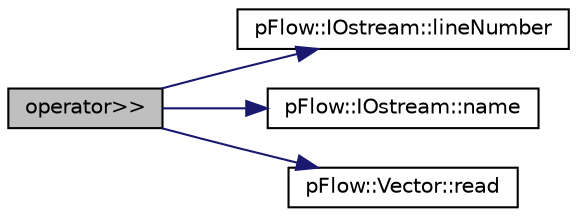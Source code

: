 digraph "operator&gt;&gt;"
{
 // LATEX_PDF_SIZE
  edge [fontname="Helvetica",fontsize="10",labelfontname="Helvetica",labelfontsize="10"];
  node [fontname="Helvetica",fontsize="10",shape=record];
  rankdir="LR";
  Node1 [label="operator\>\>",height=0.2,width=0.4,color="black", fillcolor="grey75", style="filled", fontcolor="black",tooltip=" "];
  Node1 -> Node2 [color="midnightblue",fontsize="10",style="solid",fontname="Helvetica"];
  Node2 [label="pFlow::IOstream::lineNumber",height=0.2,width=0.4,color="black", fillcolor="white", style="filled",URL="$classpFlow_1_1IOstream.html#a607efe5fb94edbe4cfa890c4907e76c3",tooltip="Const access to the current stream line number."];
  Node1 -> Node3 [color="midnightblue",fontsize="10",style="solid",fontname="Helvetica"];
  Node3 [label="pFlow::IOstream::name",height=0.2,width=0.4,color="black", fillcolor="white", style="filled",URL="$classpFlow_1_1IOstream.html#ac9b54653d0ec63ee05f64a185437b335",tooltip="Return the name of the stream."];
  Node1 -> Node4 [color="midnightblue",fontsize="10",style="solid",fontname="Helvetica"];
  Node4 [label="pFlow::Vector::read",height=0.2,width=0.4,color="black", fillcolor="white", style="filled",URL="$classpFlow_1_1Vector.html#aff8e92ab47032ae811d1271161cb9b22",tooltip=" "];
}
